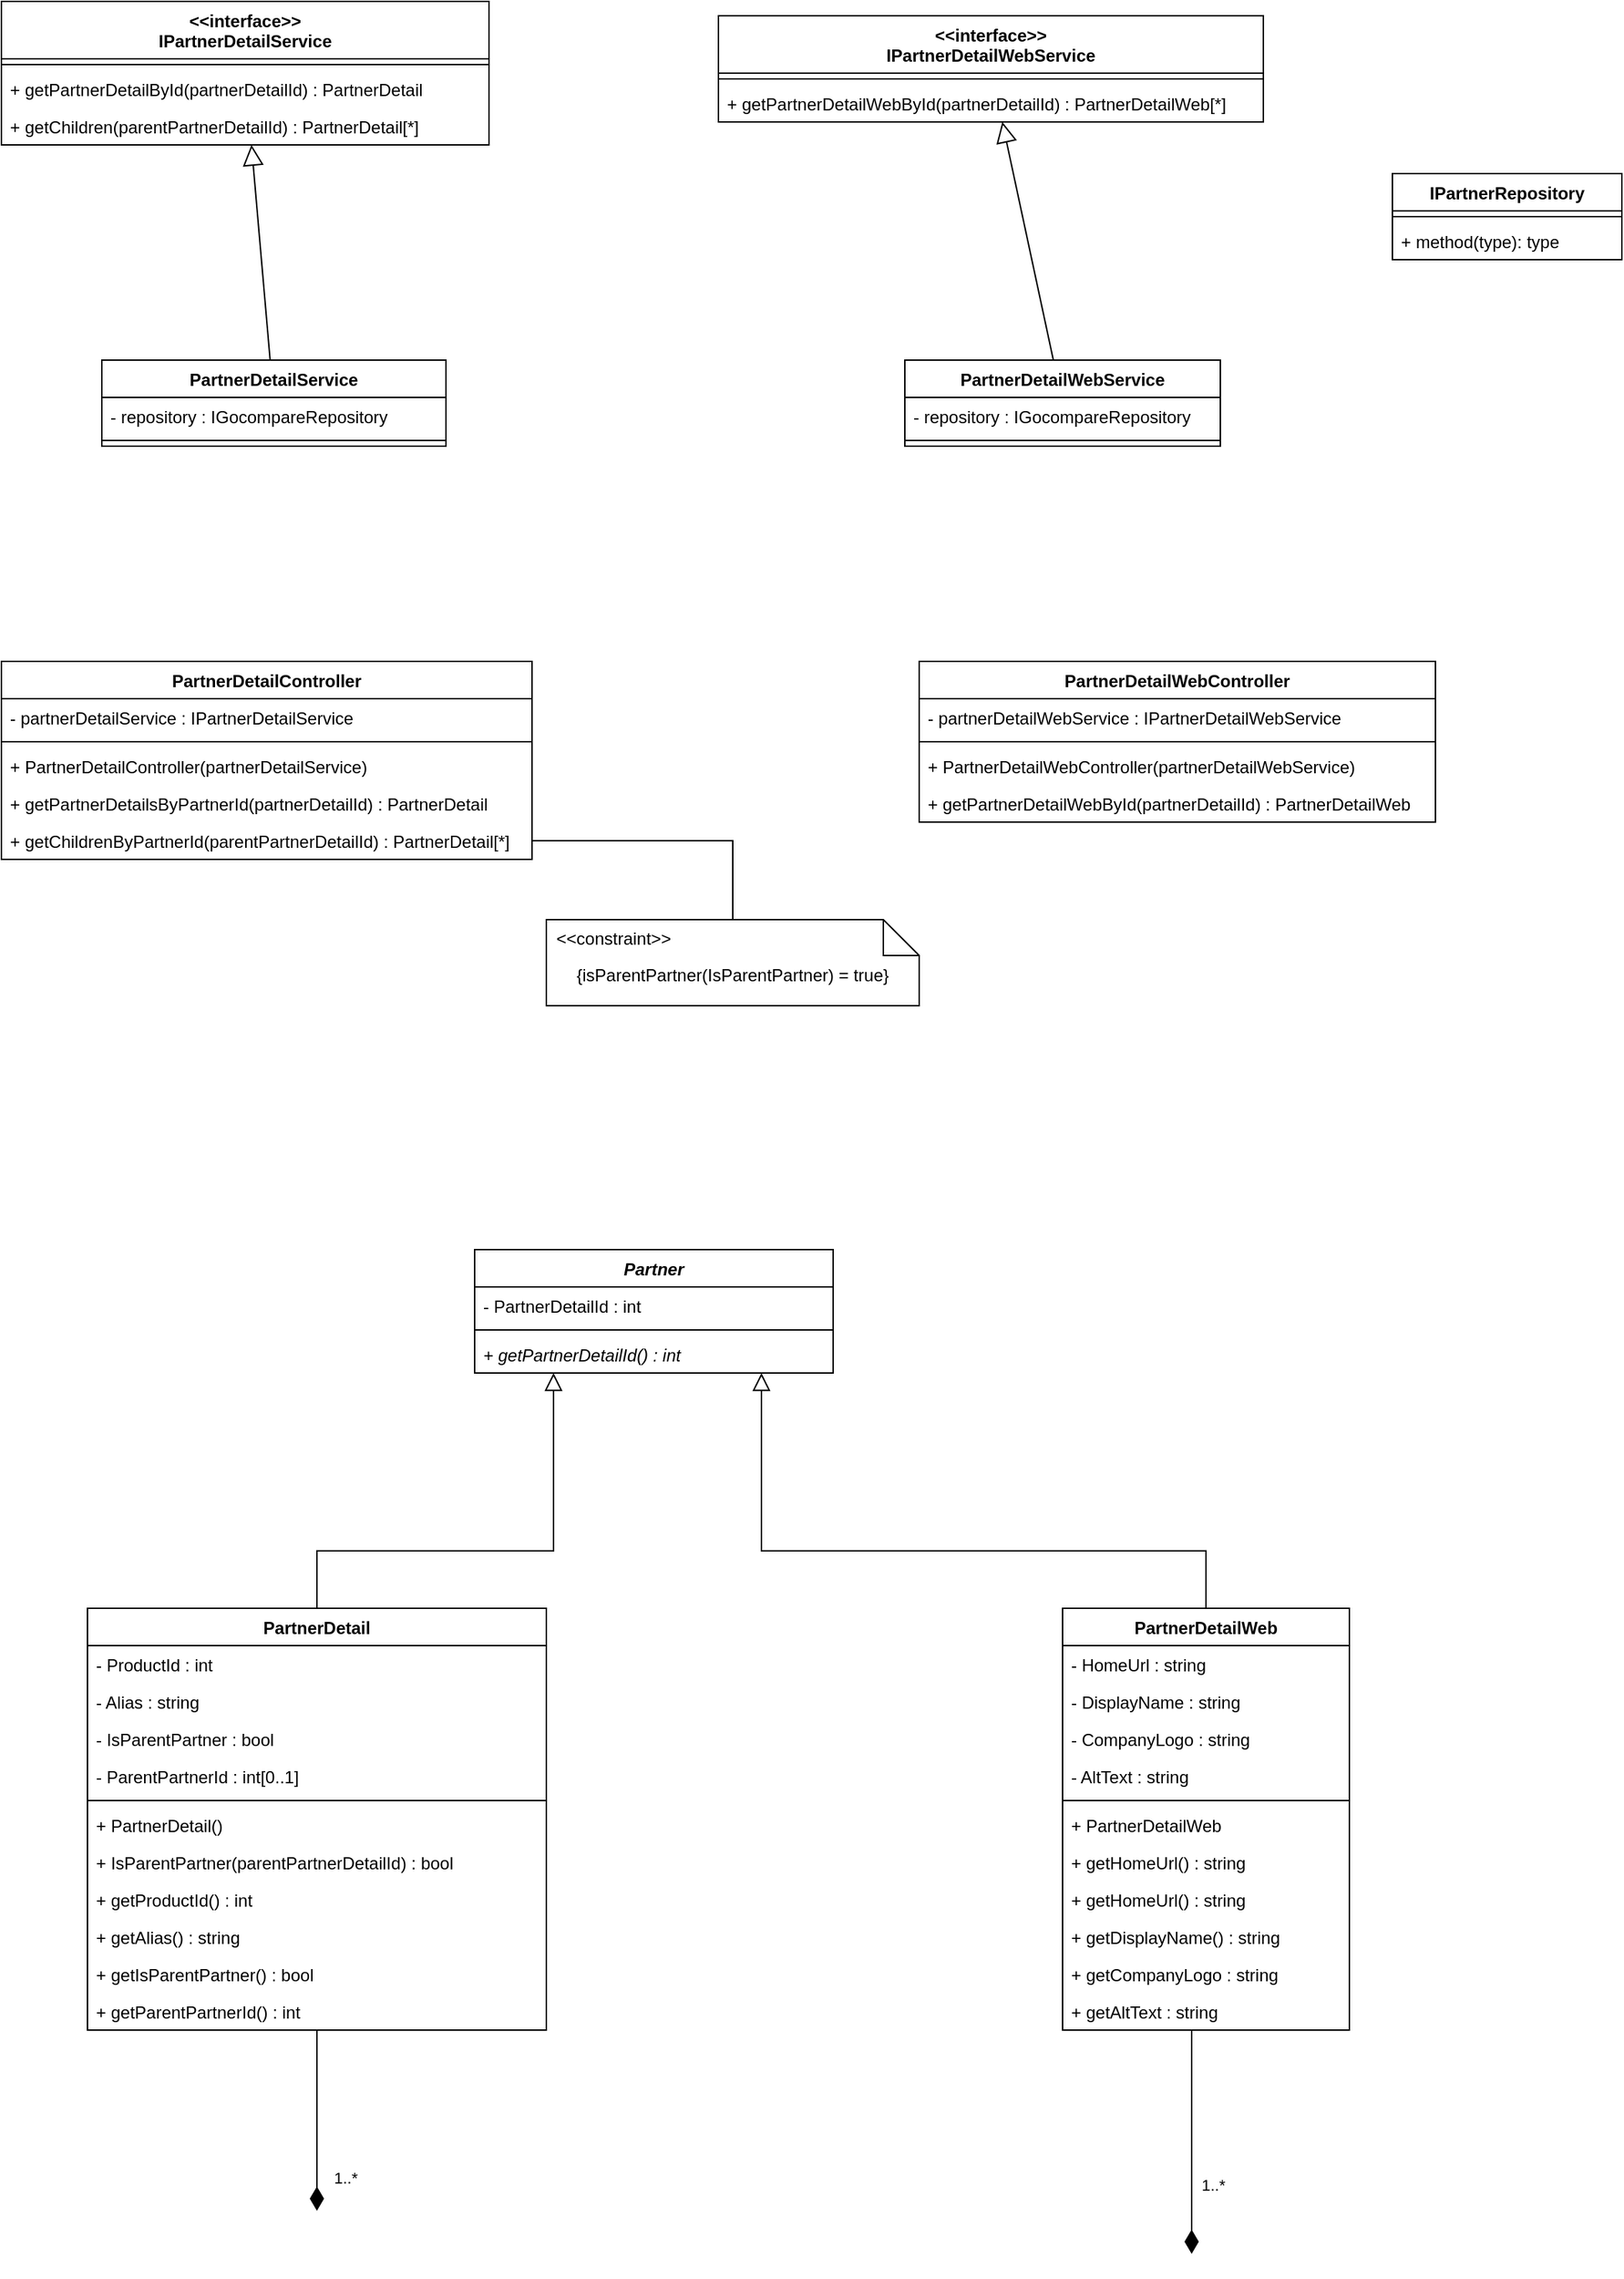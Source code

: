 <mxfile version="13.8.8" type="github">
  <diagram id="JFlCuwMhZZcMJILRrFdY" name="Page-1">
    <mxGraphModel dx="1012" dy="609" grid="1" gridSize="10" guides="1" tooltips="1" connect="1" arrows="1" fold="1" page="1" pageScale="1" pageWidth="2336" pageHeight="1654" math="0" shadow="0">
      <root>
        <mxCell id="0" />
        <mxCell id="1" parent="0" />
        <mxCell id="4J9gVVPXhBhF94vH3yUa-1" value="PartnerDetail" style="swimlane;fontStyle=1;align=center;verticalAlign=top;childLayout=stackLayout;horizontal=1;startSize=26;horizontalStack=0;resizeParent=1;resizeParentMax=0;resizeLast=0;collapsible=1;marginBottom=0;" parent="1" vertex="1">
          <mxGeometry x="160" y="1230" width="320" height="294" as="geometry" />
        </mxCell>
        <mxCell id="4J9gVVPXhBhF94vH3yUa-42" value="- ProductId : int" style="text;strokeColor=none;fillColor=none;align=left;verticalAlign=top;spacingLeft=4;spacingRight=4;overflow=hidden;rotatable=0;points=[[0,0.5],[1,0.5]];portConstraint=eastwest;" parent="4J9gVVPXhBhF94vH3yUa-1" vertex="1">
          <mxGeometry y="26" width="320" height="26" as="geometry" />
        </mxCell>
        <mxCell id="4J9gVVPXhBhF94vH3yUa-6" value="- Alias : string" style="text;strokeColor=none;fillColor=none;align=left;verticalAlign=top;spacingLeft=4;spacingRight=4;overflow=hidden;rotatable=0;points=[[0,0.5],[1,0.5]];portConstraint=eastwest;" parent="4J9gVVPXhBhF94vH3yUa-1" vertex="1">
          <mxGeometry y="52" width="320" height="26" as="geometry" />
        </mxCell>
        <mxCell id="4J9gVVPXhBhF94vH3yUa-7" value="- IsParentPartner : bool" style="text;strokeColor=none;fillColor=none;align=left;verticalAlign=top;spacingLeft=4;spacingRight=4;overflow=hidden;rotatable=0;points=[[0,0.5],[1,0.5]];portConstraint=eastwest;" parent="4J9gVVPXhBhF94vH3yUa-1" vertex="1">
          <mxGeometry y="78" width="320" height="26" as="geometry" />
        </mxCell>
        <mxCell id="4J9gVVPXhBhF94vH3yUa-8" value="- ParentPartnerId : int[0..1]" style="text;strokeColor=none;fillColor=none;align=left;verticalAlign=top;spacingLeft=4;spacingRight=4;overflow=hidden;rotatable=0;points=[[0,0.5],[1,0.5]];portConstraint=eastwest;" parent="4J9gVVPXhBhF94vH3yUa-1" vertex="1">
          <mxGeometry y="104" width="320" height="26" as="geometry" />
        </mxCell>
        <mxCell id="4J9gVVPXhBhF94vH3yUa-3" value="" style="line;strokeWidth=1;fillColor=none;align=left;verticalAlign=middle;spacingTop=-1;spacingLeft=3;spacingRight=3;rotatable=0;labelPosition=right;points=[];portConstraint=eastwest;" parent="4J9gVVPXhBhF94vH3yUa-1" vertex="1">
          <mxGeometry y="130" width="320" height="8" as="geometry" />
        </mxCell>
        <mxCell id="4J9gVVPXhBhF94vH3yUa-39" value="+ PartnerDetail()" style="text;strokeColor=none;fillColor=none;align=left;verticalAlign=top;spacingLeft=4;spacingRight=4;overflow=hidden;rotatable=0;points=[[0,0.5],[1,0.5]];portConstraint=eastwest;" parent="4J9gVVPXhBhF94vH3yUa-1" vertex="1">
          <mxGeometry y="138" width="320" height="26" as="geometry" />
        </mxCell>
        <mxCell id="4J9gVVPXhBhF94vH3yUa-57" value="+ IsParentPartner(parentPartnerDetailId) : bool" style="text;strokeColor=none;fillColor=none;align=left;verticalAlign=top;spacingLeft=4;spacingRight=4;overflow=hidden;rotatable=0;points=[[0,0.5],[1,0.5]];portConstraint=eastwest;" parent="4J9gVVPXhBhF94vH3yUa-1" vertex="1">
          <mxGeometry y="164" width="320" height="26" as="geometry" />
        </mxCell>
        <mxCell id="4J9gVVPXhBhF94vH3yUa-45" value="+ getProductId() : int" style="text;strokeColor=none;fillColor=none;align=left;verticalAlign=top;spacingLeft=4;spacingRight=4;overflow=hidden;rotatable=0;points=[[0,0.5],[1,0.5]];portConstraint=eastwest;" parent="4J9gVVPXhBhF94vH3yUa-1" vertex="1">
          <mxGeometry y="190" width="320" height="26" as="geometry" />
        </mxCell>
        <mxCell id="4J9gVVPXhBhF94vH3yUa-46" value="+ getAlias() : string" style="text;strokeColor=none;fillColor=none;align=left;verticalAlign=top;spacingLeft=4;spacingRight=4;overflow=hidden;rotatable=0;points=[[0,0.5],[1,0.5]];portConstraint=eastwest;" parent="4J9gVVPXhBhF94vH3yUa-1" vertex="1">
          <mxGeometry y="216" width="320" height="26" as="geometry" />
        </mxCell>
        <mxCell id="4J9gVVPXhBhF94vH3yUa-47" value="+ getIsParentPartner() : bool" style="text;strokeColor=none;fillColor=none;align=left;verticalAlign=top;spacingLeft=4;spacingRight=4;overflow=hidden;rotatable=0;points=[[0,0.5],[1,0.5]];portConstraint=eastwest;" parent="4J9gVVPXhBhF94vH3yUa-1" vertex="1">
          <mxGeometry y="242" width="320" height="26" as="geometry" />
        </mxCell>
        <mxCell id="4J9gVVPXhBhF94vH3yUa-48" value="+ getParentPartnerId() : int" style="text;strokeColor=none;fillColor=none;align=left;verticalAlign=top;spacingLeft=4;spacingRight=4;overflow=hidden;rotatable=0;points=[[0,0.5],[1,0.5]];portConstraint=eastwest;" parent="4J9gVVPXhBhF94vH3yUa-1" vertex="1">
          <mxGeometry y="268" width="320" height="26" as="geometry" />
        </mxCell>
        <mxCell id="4J9gVVPXhBhF94vH3yUa-9" value="PartnerDetailWebController" style="swimlane;fontStyle=1;align=center;verticalAlign=top;childLayout=stackLayout;horizontal=1;startSize=26;horizontalStack=0;resizeParent=1;resizeParentMax=0;resizeLast=0;collapsible=1;marginBottom=0;" parent="1" vertex="1">
          <mxGeometry x="740" y="570" width="360" height="112" as="geometry" />
        </mxCell>
        <mxCell id="4J9gVVPXhBhF94vH3yUa-10" value="- partnerDetailWebService : IPartnerDetailWebService" style="text;strokeColor=none;fillColor=none;align=left;verticalAlign=top;spacingLeft=4;spacingRight=4;overflow=hidden;rotatable=0;points=[[0,0.5],[1,0.5]];portConstraint=eastwest;" parent="4J9gVVPXhBhF94vH3yUa-9" vertex="1">
          <mxGeometry y="26" width="360" height="26" as="geometry" />
        </mxCell>
        <mxCell id="4J9gVVPXhBhF94vH3yUa-11" value="" style="line;strokeWidth=1;fillColor=none;align=left;verticalAlign=middle;spacingTop=-1;spacingLeft=3;spacingRight=3;rotatable=0;labelPosition=right;points=[];portConstraint=eastwest;" parent="4J9gVVPXhBhF94vH3yUa-9" vertex="1">
          <mxGeometry y="52" width="360" height="8" as="geometry" />
        </mxCell>
        <mxCell id="4J9gVVPXhBhF94vH3yUa-60" value="+ PartnerDetailWebController(partnerDetailWebService)" style="text;strokeColor=none;fillColor=none;align=left;verticalAlign=top;spacingLeft=4;spacingRight=4;overflow=hidden;rotatable=0;points=[[0,0.5],[1,0.5]];portConstraint=eastwest;" parent="4J9gVVPXhBhF94vH3yUa-9" vertex="1">
          <mxGeometry y="60" width="360" height="26" as="geometry" />
        </mxCell>
        <mxCell id="4J9gVVPXhBhF94vH3yUa-12" value="+ getPartnerDetailWebById(partnerDetailId) : PartnerDetailWeb" style="text;strokeColor=none;fillColor=none;align=left;verticalAlign=top;spacingLeft=4;spacingRight=4;overflow=hidden;rotatable=0;points=[[0,0.5],[1,0.5]];portConstraint=eastwest;" parent="4J9gVVPXhBhF94vH3yUa-9" vertex="1">
          <mxGeometry y="86" width="360" height="26" as="geometry" />
        </mxCell>
        <mxCell id="4J9gVVPXhBhF94vH3yUa-13" value="PartnerDetailWeb" style="swimlane;fontStyle=1;align=center;verticalAlign=top;childLayout=stackLayout;horizontal=1;startSize=26;horizontalStack=0;resizeParent=1;resizeParentMax=0;resizeLast=0;collapsible=1;marginBottom=0;" parent="1" vertex="1">
          <mxGeometry x="840" y="1230" width="200" height="294" as="geometry" />
        </mxCell>
        <mxCell id="4J9gVVPXhBhF94vH3yUa-17" value="- HomeUrl : string" style="text;strokeColor=none;fillColor=none;align=left;verticalAlign=top;spacingLeft=4;spacingRight=4;overflow=hidden;rotatable=0;points=[[0,0.5],[1,0.5]];portConstraint=eastwest;" parent="4J9gVVPXhBhF94vH3yUa-13" vertex="1">
          <mxGeometry y="26" width="200" height="26" as="geometry" />
        </mxCell>
        <mxCell id="4J9gVVPXhBhF94vH3yUa-18" value="- DisplayName : string" style="text;strokeColor=none;fillColor=none;align=left;verticalAlign=top;spacingLeft=4;spacingRight=4;overflow=hidden;rotatable=0;points=[[0,0.5],[1,0.5]];portConstraint=eastwest;" parent="4J9gVVPXhBhF94vH3yUa-13" vertex="1">
          <mxGeometry y="52" width="200" height="26" as="geometry" />
        </mxCell>
        <mxCell id="4J9gVVPXhBhF94vH3yUa-20" value="- CompanyLogo : string" style="text;strokeColor=none;fillColor=none;align=left;verticalAlign=top;spacingLeft=4;spacingRight=4;overflow=hidden;rotatable=0;points=[[0,0.5],[1,0.5]];portConstraint=eastwest;" parent="4J9gVVPXhBhF94vH3yUa-13" vertex="1">
          <mxGeometry y="78" width="200" height="26" as="geometry" />
        </mxCell>
        <mxCell id="4J9gVVPXhBhF94vH3yUa-19" value="- AltText : string" style="text;strokeColor=none;fillColor=none;align=left;verticalAlign=top;spacingLeft=4;spacingRight=4;overflow=hidden;rotatable=0;points=[[0,0.5],[1,0.5]];portConstraint=eastwest;" parent="4J9gVVPXhBhF94vH3yUa-13" vertex="1">
          <mxGeometry y="104" width="200" height="26" as="geometry" />
        </mxCell>
        <mxCell id="4J9gVVPXhBhF94vH3yUa-15" value="" style="line;strokeWidth=1;fillColor=none;align=left;verticalAlign=middle;spacingTop=-1;spacingLeft=3;spacingRight=3;rotatable=0;labelPosition=right;points=[];portConstraint=eastwest;" parent="4J9gVVPXhBhF94vH3yUa-13" vertex="1">
          <mxGeometry y="130" width="200" height="8" as="geometry" />
        </mxCell>
        <mxCell id="4J9gVVPXhBhF94vH3yUa-56" value="+ PartnerDetailWeb" style="text;strokeColor=none;fillColor=none;align=left;verticalAlign=top;spacingLeft=4;spacingRight=4;overflow=hidden;rotatable=0;points=[[0,0.5],[1,0.5]];portConstraint=eastwest;" parent="4J9gVVPXhBhF94vH3yUa-13" vertex="1">
          <mxGeometry y="138" width="200" height="26" as="geometry" />
        </mxCell>
        <mxCell id="4J9gVVPXhBhF94vH3yUa-58" value="+ getHomeUrl() : string" style="text;strokeColor=none;fillColor=none;align=left;verticalAlign=top;spacingLeft=4;spacingRight=4;overflow=hidden;rotatable=0;points=[[0,0.5],[1,0.5]];portConstraint=eastwest;" parent="4J9gVVPXhBhF94vH3yUa-13" vertex="1">
          <mxGeometry y="164" width="200" height="26" as="geometry" />
        </mxCell>
        <mxCell id="4J9gVVPXhBhF94vH3yUa-16" value="+ getHomeUrl() : string" style="text;strokeColor=none;fillColor=none;align=left;verticalAlign=top;spacingLeft=4;spacingRight=4;overflow=hidden;rotatable=0;points=[[0,0.5],[1,0.5]];portConstraint=eastwest;" parent="4J9gVVPXhBhF94vH3yUa-13" vertex="1">
          <mxGeometry y="190" width="200" height="26" as="geometry" />
        </mxCell>
        <mxCell id="4J9gVVPXhBhF94vH3yUa-49" value="+ getDisplayName() : string" style="text;strokeColor=none;fillColor=none;align=left;verticalAlign=top;spacingLeft=4;spacingRight=4;overflow=hidden;rotatable=0;points=[[0,0.5],[1,0.5]];portConstraint=eastwest;" parent="4J9gVVPXhBhF94vH3yUa-13" vertex="1">
          <mxGeometry y="216" width="200" height="26" as="geometry" />
        </mxCell>
        <mxCell id="4J9gVVPXhBhF94vH3yUa-50" value="+ getCompanyLogo : string" style="text;strokeColor=none;fillColor=none;align=left;verticalAlign=top;spacingLeft=4;spacingRight=4;overflow=hidden;rotatable=0;points=[[0,0.5],[1,0.5]];portConstraint=eastwest;" parent="4J9gVVPXhBhF94vH3yUa-13" vertex="1">
          <mxGeometry y="242" width="200" height="26" as="geometry" />
        </mxCell>
        <mxCell id="4J9gVVPXhBhF94vH3yUa-51" value="+ getAltText : string" style="text;strokeColor=none;fillColor=none;align=left;verticalAlign=top;spacingLeft=4;spacingRight=4;overflow=hidden;rotatable=0;points=[[0,0.5],[1,0.5]];portConstraint=eastwest;" parent="4J9gVVPXhBhF94vH3yUa-13" vertex="1">
          <mxGeometry y="268" width="200" height="26" as="geometry" />
        </mxCell>
        <mxCell id="4J9gVVPXhBhF94vH3yUa-21" value="Partner" style="swimlane;fontStyle=3;align=center;verticalAlign=top;childLayout=stackLayout;horizontal=1;startSize=26;horizontalStack=0;resizeParent=1;resizeParentMax=0;resizeLast=0;collapsible=1;marginBottom=0;" parent="1" vertex="1">
          <mxGeometry x="430" y="980" width="250" height="86" as="geometry" />
        </mxCell>
        <mxCell id="4J9gVVPXhBhF94vH3yUa-22" value="- PartnerDetailId : int" style="text;strokeColor=none;fillColor=none;align=left;verticalAlign=top;spacingLeft=4;spacingRight=4;overflow=hidden;rotatable=0;points=[[0,0.5],[1,0.5]];portConstraint=eastwest;" parent="4J9gVVPXhBhF94vH3yUa-21" vertex="1">
          <mxGeometry y="26" width="250" height="26" as="geometry" />
        </mxCell>
        <mxCell id="4J9gVVPXhBhF94vH3yUa-23" value="" style="line;strokeWidth=1;fillColor=none;align=left;verticalAlign=middle;spacingTop=-1;spacingLeft=3;spacingRight=3;rotatable=0;labelPosition=right;points=[];portConstraint=eastwest;" parent="4J9gVVPXhBhF94vH3yUa-21" vertex="1">
          <mxGeometry y="52" width="250" height="8" as="geometry" />
        </mxCell>
        <mxCell id="4J9gVVPXhBhF94vH3yUa-24" value="+ getPartnerDetailId() : int" style="text;strokeColor=none;fillColor=none;align=left;verticalAlign=top;spacingLeft=4;spacingRight=4;overflow=hidden;rotatable=0;points=[[0,0.5],[1,0.5]];portConstraint=eastwest;fontStyle=2" parent="4J9gVVPXhBhF94vH3yUa-21" vertex="1">
          <mxGeometry y="60" width="250" height="26" as="geometry" />
        </mxCell>
        <mxCell id="4J9gVVPXhBhF94vH3yUa-28" value="" style="endArrow=block;endSize=10;endFill=0;shadow=0;strokeWidth=1;rounded=0;edgeStyle=elbowEdgeStyle;elbow=vertical;" parent="1" source="4J9gVVPXhBhF94vH3yUa-1" target="4J9gVVPXhBhF94vH3yUa-21" edge="1">
          <mxGeometry width="160" relative="1" as="geometry">
            <mxPoint x="290" y="1450" as="sourcePoint" />
            <mxPoint x="467" y="1118" as="targetPoint" />
            <Array as="points">
              <mxPoint x="485" y="1190" />
            </Array>
          </mxGeometry>
        </mxCell>
        <mxCell id="4J9gVVPXhBhF94vH3yUa-29" value="" style="endArrow=block;endSize=10;endFill=0;shadow=0;strokeWidth=1;rounded=0;edgeStyle=elbowEdgeStyle;elbow=vertical;" parent="1" source="4J9gVVPXhBhF94vH3yUa-13" target="4J9gVVPXhBhF94vH3yUa-21" edge="1">
          <mxGeometry width="160" relative="1" as="geometry">
            <mxPoint x="500" y="1286" as="sourcePoint" />
            <mxPoint x="485" y="1030" as="targetPoint" />
            <Array as="points">
              <mxPoint x="630" y="1190" />
              <mxPoint x="640" y="1550" />
            </Array>
          </mxGeometry>
        </mxCell>
        <mxCell id="4J9gVVPXhBhF94vH3yUa-32" value="1..*" style="endArrow=none;html=1;endSize=12;startArrow=diamondThin;startSize=14;startFill=1;edgeStyle=orthogonalEdgeStyle;align=left;verticalAlign=bottom;endFill=0;" parent="1" target="4J9gVVPXhBhF94vH3yUa-13" edge="1">
          <mxGeometry x="0.909" y="-110" relative="1" as="geometry">
            <mxPoint x="930" y="1680" as="sourcePoint" />
            <mxPoint x="405" y="1180" as="targetPoint" />
            <Array as="points">
              <mxPoint x="930" y="1530" />
              <mxPoint x="930" y="1530" />
            </Array>
            <mxPoint x="-105" y="110" as="offset" />
          </mxGeometry>
        </mxCell>
        <mxCell id="4J9gVVPXhBhF94vH3yUa-33" value="PartnerDetailController" style="swimlane;fontStyle=1;align=center;verticalAlign=top;childLayout=stackLayout;horizontal=1;startSize=26;horizontalStack=0;resizeParent=1;resizeParentMax=0;resizeLast=0;collapsible=1;marginBottom=0;" parent="1" vertex="1">
          <mxGeometry x="100" y="570" width="370" height="138" as="geometry" />
        </mxCell>
        <mxCell id="4J9gVVPXhBhF94vH3yUa-34" value="- partnerDetailService : IPartnerDetailService" style="text;strokeColor=none;fillColor=none;align=left;verticalAlign=top;spacingLeft=4;spacingRight=4;overflow=hidden;rotatable=0;points=[[0,0.5],[1,0.5]];portConstraint=eastwest;" parent="4J9gVVPXhBhF94vH3yUa-33" vertex="1">
          <mxGeometry y="26" width="370" height="26" as="geometry" />
        </mxCell>
        <mxCell id="4J9gVVPXhBhF94vH3yUa-35" value="" style="line;strokeWidth=1;fillColor=none;align=left;verticalAlign=middle;spacingTop=-1;spacingLeft=3;spacingRight=3;rotatable=0;labelPosition=right;points=[];portConstraint=eastwest;" parent="4J9gVVPXhBhF94vH3yUa-33" vertex="1">
          <mxGeometry y="52" width="370" height="8" as="geometry" />
        </mxCell>
        <mxCell id="4J9gVVPXhBhF94vH3yUa-41" value="+ PartnerDetailController(partnerDetailService)" style="text;strokeColor=none;fillColor=none;align=left;verticalAlign=top;spacingLeft=4;spacingRight=4;overflow=hidden;rotatable=0;points=[[0,0.5],[1,0.5]];portConstraint=eastwest;" parent="4J9gVVPXhBhF94vH3yUa-33" vertex="1">
          <mxGeometry y="60" width="370" height="26" as="geometry" />
        </mxCell>
        <mxCell id="4J9gVVPXhBhF94vH3yUa-59" value="+ getPartnerDetailsByPartnerId(partnerDetailId) : PartnerDetail" style="text;strokeColor=none;fillColor=none;align=left;verticalAlign=top;spacingLeft=4;spacingRight=4;overflow=hidden;rotatable=0;points=[[0,0.5],[1,0.5]];portConstraint=eastwest;" parent="4J9gVVPXhBhF94vH3yUa-33" vertex="1">
          <mxGeometry y="86" width="370" height="26" as="geometry" />
        </mxCell>
        <mxCell id="4J9gVVPXhBhF94vH3yUa-36" value="+ getChildrenByPartnerId(parentPartnerDetailId) : PartnerDetail[*]" style="text;strokeColor=none;fillColor=none;align=left;verticalAlign=top;spacingLeft=4;spacingRight=4;overflow=hidden;rotatable=0;points=[[0,0.5],[1,0.5]];portConstraint=eastwest;" parent="4J9gVVPXhBhF94vH3yUa-33" vertex="1">
          <mxGeometry y="112" width="370" height="26" as="geometry" />
        </mxCell>
        <mxCell id="4J9gVVPXhBhF94vH3yUa-37" value="1..*" style="endArrow=none;html=1;endSize=12;startArrow=diamondThin;startSize=14;startFill=1;edgeStyle=orthogonalEdgeStyle;align=left;verticalAlign=bottom;endFill=0;" parent="1" target="4J9gVVPXhBhF94vH3yUa-1" edge="1">
          <mxGeometry x="-0.623" y="-14" relative="1" as="geometry">
            <mxPoint x="320" y="1650" as="sourcePoint" />
            <mxPoint x="360" y="1180" as="targetPoint" />
            <Array as="points">
              <mxPoint x="320" y="1610" />
              <mxPoint x="320" y="1610" />
            </Array>
            <mxPoint x="-4" y="10" as="offset" />
          </mxGeometry>
        </mxCell>
        <mxCell id="4J9gVVPXhBhF94vH3yUa-55" style="edgeStyle=orthogonalEdgeStyle;rounded=0;orthogonalLoop=1;jettySize=auto;html=1;startArrow=none;startFill=0;endArrow=none;endFill=0;" parent="1" source="4J9gVVPXhBhF94vH3yUa-52" target="4J9gVVPXhBhF94vH3yUa-36" edge="1">
          <mxGeometry relative="1" as="geometry" />
        </mxCell>
        <mxCell id="4J9gVVPXhBhF94vH3yUa-52" value="{isParentPartner(IsParentPartner) = true}" style="shape=note2;boundedLbl=1;whiteSpace=wrap;html=1;size=25;verticalAlign=top;align=center;" parent="1" vertex="1">
          <mxGeometry x="480" y="750" width="260" height="60" as="geometry" />
        </mxCell>
        <mxCell id="4J9gVVPXhBhF94vH3yUa-53" value="&lt;&lt;constraint&gt;&gt;" style="resizeWidth=1;part=1;strokeColor=none;fillColor=none;align=left;spacingLeft=5;" parent="4J9gVVPXhBhF94vH3yUa-52" vertex="1">
          <mxGeometry width="260" height="25" relative="1" as="geometry" />
        </mxCell>
        <mxCell id="0JB3OAhcObNb3hOoxOpN-1" value="&lt;&lt;interface&gt;&gt;&#xa;IPartnerDetailService" style="swimlane;fontStyle=1;align=center;verticalAlign=top;childLayout=stackLayout;horizontal=1;startSize=40;horizontalStack=0;resizeParent=1;resizeParentMax=0;resizeLast=0;collapsible=1;marginBottom=0;" vertex="1" parent="1">
          <mxGeometry x="100" y="110" width="340" height="100" as="geometry" />
        </mxCell>
        <mxCell id="0JB3OAhcObNb3hOoxOpN-3" value="" style="line;strokeWidth=1;fillColor=none;align=left;verticalAlign=middle;spacingTop=-1;spacingLeft=3;spacingRight=3;rotatable=0;labelPosition=right;points=[];portConstraint=eastwest;" vertex="1" parent="0JB3OAhcObNb3hOoxOpN-1">
          <mxGeometry y="40" width="340" height="8" as="geometry" />
        </mxCell>
        <mxCell id="0JB3OAhcObNb3hOoxOpN-4" value="+ getPartnerDetailById(partnerDetailId) : PartnerDetail" style="text;strokeColor=none;fillColor=none;align=left;verticalAlign=top;spacingLeft=4;spacingRight=4;overflow=hidden;rotatable=0;points=[[0,0.5],[1,0.5]];portConstraint=eastwest;" vertex="1" parent="0JB3OAhcObNb3hOoxOpN-1">
          <mxGeometry y="48" width="340" height="26" as="geometry" />
        </mxCell>
        <mxCell id="0JB3OAhcObNb3hOoxOpN-28" value="+ getChildren(parentPartnerDetailId) : PartnerDetail[*]" style="text;strokeColor=none;fillColor=none;align=left;verticalAlign=top;spacingLeft=4;spacingRight=4;overflow=hidden;rotatable=0;points=[[0,0.5],[1,0.5]];portConstraint=eastwest;" vertex="1" parent="0JB3OAhcObNb3hOoxOpN-1">
          <mxGeometry y="74" width="340" height="26" as="geometry" />
        </mxCell>
        <mxCell id="0JB3OAhcObNb3hOoxOpN-6" value="IPartnerRepository" style="swimlane;fontStyle=1;align=center;verticalAlign=top;childLayout=stackLayout;horizontal=1;startSize=26;horizontalStack=0;resizeParent=1;resizeParentMax=0;resizeLast=0;collapsible=1;marginBottom=0;" vertex="1" parent="1">
          <mxGeometry x="1070" y="230" width="160" height="60" as="geometry" />
        </mxCell>
        <mxCell id="0JB3OAhcObNb3hOoxOpN-8" value="" style="line;strokeWidth=1;fillColor=none;align=left;verticalAlign=middle;spacingTop=-1;spacingLeft=3;spacingRight=3;rotatable=0;labelPosition=right;points=[];portConstraint=eastwest;" vertex="1" parent="0JB3OAhcObNb3hOoxOpN-6">
          <mxGeometry y="26" width="160" height="8" as="geometry" />
        </mxCell>
        <mxCell id="0JB3OAhcObNb3hOoxOpN-9" value="+ method(type): type" style="text;strokeColor=none;fillColor=none;align=left;verticalAlign=top;spacingLeft=4;spacingRight=4;overflow=hidden;rotatable=0;points=[[0,0.5],[1,0.5]];portConstraint=eastwest;" vertex="1" parent="0JB3OAhcObNb3hOoxOpN-6">
          <mxGeometry y="34" width="160" height="26" as="geometry" />
        </mxCell>
        <mxCell id="0JB3OAhcObNb3hOoxOpN-10" value="&lt;&lt;interface&gt;&gt;&#xa;IPartnerDetailWebService" style="swimlane;fontStyle=1;align=center;verticalAlign=top;childLayout=stackLayout;horizontal=1;startSize=40;horizontalStack=0;resizeParent=1;resizeParentMax=0;resizeLast=0;collapsible=1;marginBottom=0;" vertex="1" parent="1">
          <mxGeometry x="600" y="120" width="380" height="74" as="geometry" />
        </mxCell>
        <mxCell id="0JB3OAhcObNb3hOoxOpN-12" value="" style="line;strokeWidth=1;fillColor=none;align=left;verticalAlign=middle;spacingTop=-1;spacingLeft=3;spacingRight=3;rotatable=0;labelPosition=right;points=[];portConstraint=eastwest;" vertex="1" parent="0JB3OAhcObNb3hOoxOpN-10">
          <mxGeometry y="40" width="380" height="8" as="geometry" />
        </mxCell>
        <mxCell id="0JB3OAhcObNb3hOoxOpN-13" value="+ getPartnerDetailWebById(partnerDetailId) : PartnerDetailWeb[*]" style="text;strokeColor=none;fillColor=none;align=left;verticalAlign=top;spacingLeft=4;spacingRight=4;overflow=hidden;rotatable=0;points=[[0,0.5],[1,0.5]];portConstraint=eastwest;" vertex="1" parent="0JB3OAhcObNb3hOoxOpN-10">
          <mxGeometry y="48" width="380" height="26" as="geometry" />
        </mxCell>
        <mxCell id="0JB3OAhcObNb3hOoxOpN-18" value="PartnerDetailService" style="swimlane;fontStyle=1;align=center;verticalAlign=top;childLayout=stackLayout;horizontal=1;startSize=26;horizontalStack=0;resizeParent=1;resizeParentMax=0;resizeLast=0;collapsible=1;marginBottom=0;" vertex="1" parent="1">
          <mxGeometry x="170" y="360" width="240" height="60" as="geometry" />
        </mxCell>
        <mxCell id="0JB3OAhcObNb3hOoxOpN-19" value="- repository : IGocompareRepository" style="text;strokeColor=none;fillColor=none;align=left;verticalAlign=top;spacingLeft=4;spacingRight=4;overflow=hidden;rotatable=0;points=[[0,0.5],[1,0.5]];portConstraint=eastwest;" vertex="1" parent="0JB3OAhcObNb3hOoxOpN-18">
          <mxGeometry y="26" width="240" height="26" as="geometry" />
        </mxCell>
        <mxCell id="0JB3OAhcObNb3hOoxOpN-20" value="" style="line;strokeWidth=1;fillColor=none;align=left;verticalAlign=middle;spacingTop=-1;spacingLeft=3;spacingRight=3;rotatable=0;labelPosition=right;points=[];portConstraint=eastwest;" vertex="1" parent="0JB3OAhcObNb3hOoxOpN-18">
          <mxGeometry y="52" width="240" height="8" as="geometry" />
        </mxCell>
        <mxCell id="0JB3OAhcObNb3hOoxOpN-22" value="" style="endArrow=block;endFill=0;endSize=12;html=1;" edge="1" parent="1" source="0JB3OAhcObNb3hOoxOpN-18" target="0JB3OAhcObNb3hOoxOpN-1">
          <mxGeometry width="160" relative="1" as="geometry">
            <mxPoint x="580" y="400" as="sourcePoint" />
            <mxPoint x="740" y="400" as="targetPoint" />
          </mxGeometry>
        </mxCell>
        <mxCell id="0JB3OAhcObNb3hOoxOpN-23" value="" style="endArrow=block;endFill=0;endSize=12;html=1;" edge="1" parent="1" source="0JB3OAhcObNb3hOoxOpN-24" target="0JB3OAhcObNb3hOoxOpN-10">
          <mxGeometry width="160" relative="1" as="geometry">
            <mxPoint x="780" y="350" as="sourcePoint" />
            <mxPoint x="273.451" y="274" as="targetPoint" />
          </mxGeometry>
        </mxCell>
        <mxCell id="0JB3OAhcObNb3hOoxOpN-24" value="PartnerDetailWebService" style="swimlane;fontStyle=1;align=center;verticalAlign=top;childLayout=stackLayout;horizontal=1;startSize=26;horizontalStack=0;resizeParent=1;resizeParentMax=0;resizeLast=0;collapsible=1;marginBottom=0;" vertex="1" parent="1">
          <mxGeometry x="730" y="360" width="220" height="60" as="geometry" />
        </mxCell>
        <mxCell id="0JB3OAhcObNb3hOoxOpN-25" value="- repository : IGocompareRepository" style="text;strokeColor=none;fillColor=none;align=left;verticalAlign=top;spacingLeft=4;spacingRight=4;overflow=hidden;rotatable=0;points=[[0,0.5],[1,0.5]];portConstraint=eastwest;" vertex="1" parent="0JB3OAhcObNb3hOoxOpN-24">
          <mxGeometry y="26" width="220" height="26" as="geometry" />
        </mxCell>
        <mxCell id="0JB3OAhcObNb3hOoxOpN-26" value="" style="line;strokeWidth=1;fillColor=none;align=left;verticalAlign=middle;spacingTop=-1;spacingLeft=3;spacingRight=3;rotatable=0;labelPosition=right;points=[];portConstraint=eastwest;" vertex="1" parent="0JB3OAhcObNb3hOoxOpN-24">
          <mxGeometry y="52" width="220" height="8" as="geometry" />
        </mxCell>
      </root>
    </mxGraphModel>
  </diagram>
</mxfile>
